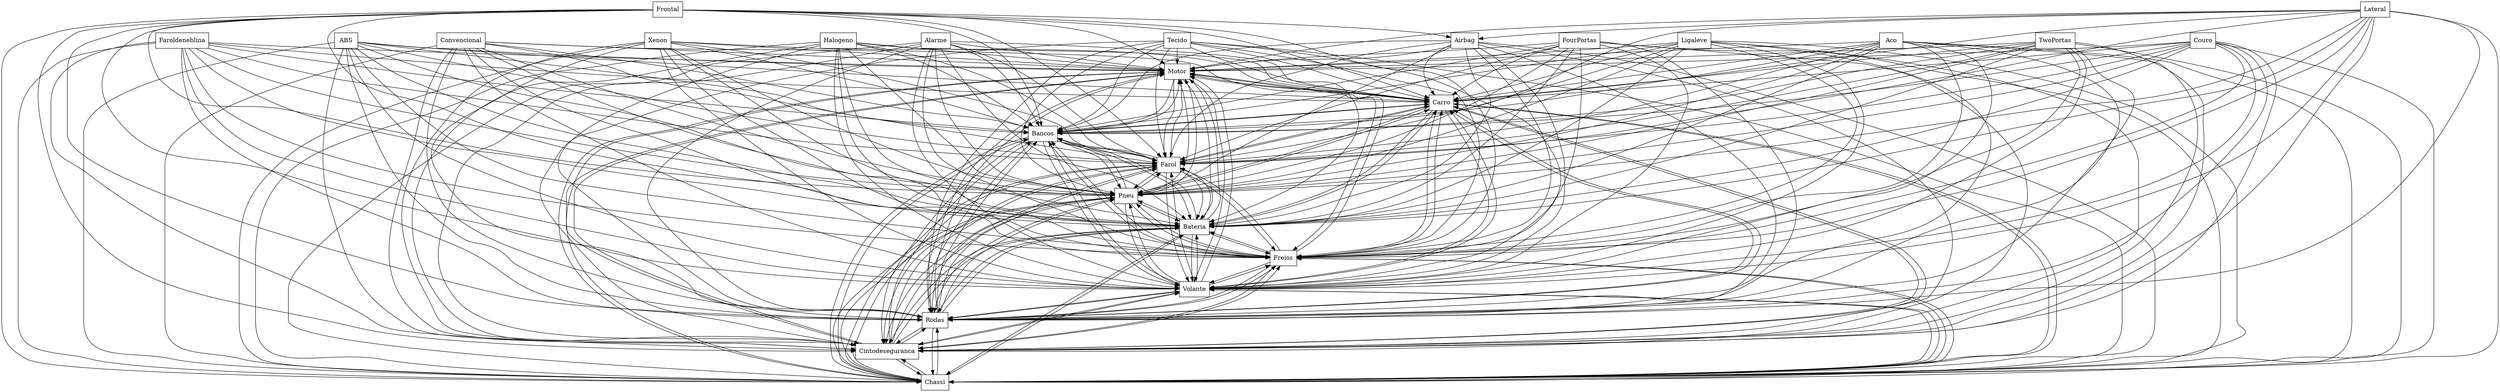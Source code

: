 digraph{
graph [rankdir=TB];
node [shape=box];
edge [arrowhead=normal];
0[label="ABS",]
1[label="Halogeno",]
2[label="Airbag",]
3[label="Alarme",]
4[label="Lateral",]
5[label="Faroldeneblina",]
6[label="Frontal",]
7[label="Motor",]
8[label="Carro",]
9[label="Chassi",]
10[label="Cintodeseguranca",]
11[label="Rodas",]
12[label="Volante",]
13[label="Freios",]
14[label="Couro",]
15[label="Convencional",]
16[label="Xenon",]
17[label="Bateria",]
18[label="Pneu",]
19[label="Farol",]
20[label="FourPortas",]
21[label="TwoPortas",]
22[label="Tecido",]
23[label="Ligaleve",]
24[label="Aco",]
25[label="Bancos",]
0->7[label="",]
0->8[label="",]
0->9[label="",]
0->10[label="",]
0->11[label="",]
0->12[label="",]
0->13[label="",]
0->17[label="",]
0->18[label="",]
0->19[label="",]
0->25[label="",]
1->7[label="",]
1->8[label="",]
1->9[label="",]
1->10[label="",]
1->11[label="",]
1->12[label="",]
1->13[label="",]
1->17[label="",]
1->18[label="",]
1->19[label="",]
1->25[label="",]
2->7[label="",]
2->8[label="",]
2->9[label="",]
2->10[label="",]
2->11[label="",]
2->12[label="",]
2->13[label="",]
2->17[label="",]
2->18[label="",]
2->19[label="",]
2->25[label="",]
3->7[label="",]
3->8[label="",]
3->9[label="",]
3->10[label="",]
3->11[label="",]
3->12[label="",]
3->13[label="",]
3->17[label="",]
3->18[label="",]
3->19[label="",]
3->25[label="",]
4->2[label="",]
4->7[label="",]
4->8[label="",]
4->9[label="",]
4->10[label="",]
4->11[label="",]
4->12[label="",]
4->13[label="",]
4->17[label="",]
4->18[label="",]
4->19[label="",]
4->25[label="",]
5->7[label="",]
5->8[label="",]
5->9[label="",]
5->10[label="",]
5->11[label="",]
5->12[label="",]
5->13[label="",]
5->17[label="",]
5->18[label="",]
5->19[label="",]
5->25[label="",]
6->2[label="",]
6->7[label="",]
6->8[label="",]
6->9[label="",]
6->10[label="",]
6->11[label="",]
6->12[label="",]
6->13[label="",]
6->17[label="",]
6->18[label="",]
6->19[label="",]
6->25[label="",]
7->8[label="",]
7->9[label="",]
7->10[label="",]
7->11[label="",]
7->12[label="",]
7->13[label="",]
7->17[label="",]
7->18[label="",]
7->19[label="",]
7->25[label="",]
8->7[label="",]
8->9[label="",]
8->10[label="",]
8->11[label="",]
8->12[label="",]
8->13[label="",]
8->17[label="",]
8->18[label="",]
8->19[label="",]
8->25[label="",]
9->7[label="",]
9->8[label="",]
9->10[label="",]
9->11[label="",]
9->12[label="",]
9->13[label="",]
9->17[label="",]
9->18[label="",]
9->19[label="",]
9->25[label="",]
10->7[label="",]
10->8[label="",]
10->9[label="",]
10->11[label="",]
10->12[label="",]
10->13[label="",]
10->17[label="",]
10->18[label="",]
10->19[label="",]
10->25[label="",]
11->7[label="",]
11->8[label="",]
11->9[label="",]
11->10[label="",]
11->12[label="",]
11->13[label="",]
11->17[label="",]
11->18[label="",]
11->19[label="",]
11->25[label="",]
12->7[label="",]
12->8[label="",]
12->9[label="",]
12->10[label="",]
12->11[label="",]
12->13[label="",]
12->17[label="",]
12->18[label="",]
12->19[label="",]
12->25[label="",]
13->7[label="",]
13->8[label="",]
13->9[label="",]
13->10[label="",]
13->11[label="",]
13->12[label="",]
13->17[label="",]
13->18[label="",]
13->19[label="",]
13->25[label="",]
14->7[label="",]
14->8[label="",]
14->9[label="",]
14->10[label="",]
14->11[label="",]
14->12[label="",]
14->13[label="",]
14->17[label="",]
14->18[label="",]
14->19[label="",]
14->25[label="",]
15->7[label="",]
15->8[label="",]
15->9[label="",]
15->10[label="",]
15->11[label="",]
15->12[label="",]
15->13[label="",]
15->17[label="",]
15->18[label="",]
15->19[label="",]
15->25[label="",]
16->7[label="",]
16->8[label="",]
16->9[label="",]
16->10[label="",]
16->11[label="",]
16->12[label="",]
16->13[label="",]
16->17[label="",]
16->18[label="",]
16->19[label="",]
16->25[label="",]
17->7[label="",]
17->8[label="",]
17->9[label="",]
17->10[label="",]
17->11[label="",]
17->12[label="",]
17->13[label="",]
17->18[label="",]
17->19[label="",]
17->25[label="",]
18->7[label="",]
18->8[label="",]
18->9[label="",]
18->10[label="",]
18->11[label="",]
18->12[label="",]
18->13[label="",]
18->17[label="",]
18->19[label="",]
18->25[label="",]
19->7[label="",]
19->8[label="",]
19->9[label="",]
19->10[label="",]
19->11[label="",]
19->12[label="",]
19->13[label="",]
19->17[label="",]
19->18[label="",]
19->25[label="",]
20->7[label="",]
20->8[label="",]
20->9[label="",]
20->10[label="",]
20->11[label="",]
20->12[label="",]
20->13[label="",]
20->17[label="",]
20->18[label="",]
20->19[label="",]
20->25[label="",]
21->7[label="",]
21->8[label="",]
21->9[label="",]
21->10[label="",]
21->11[label="",]
21->12[label="",]
21->13[label="",]
21->17[label="",]
21->18[label="",]
21->19[label="",]
21->25[label="",]
22->7[label="",]
22->8[label="",]
22->9[label="",]
22->10[label="",]
22->11[label="",]
22->12[label="",]
22->13[label="",]
22->17[label="",]
22->18[label="",]
22->19[label="",]
22->25[label="",]
23->7[label="",]
23->8[label="",]
23->9[label="",]
23->10[label="",]
23->11[label="",]
23->12[label="",]
23->13[label="",]
23->17[label="",]
23->18[label="",]
23->19[label="",]
23->25[label="",]
24->7[label="",]
24->8[label="",]
24->9[label="",]
24->10[label="",]
24->11[label="",]
24->12[label="",]
24->13[label="",]
24->17[label="",]
24->18[label="",]
24->19[label="",]
24->25[label="",]
25->7[label="",]
25->8[label="",]
25->9[label="",]
25->10[label="",]
25->11[label="",]
25->12[label="",]
25->13[label="",]
25->17[label="",]
25->18[label="",]
25->19[label="",]
}
